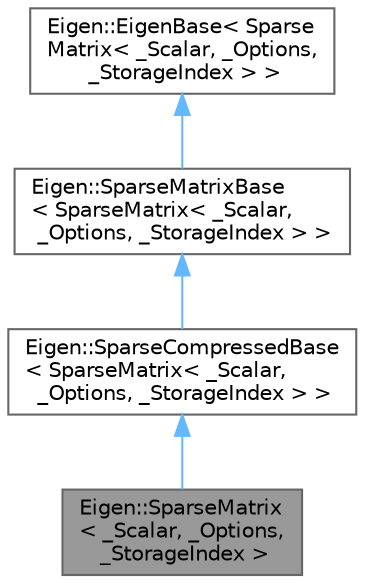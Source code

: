 digraph "Eigen::SparseMatrix&lt; _Scalar, _Options, _StorageIndex &gt;"
{
 // LATEX_PDF_SIZE
  bgcolor="transparent";
  edge [fontname=Helvetica,fontsize=10,labelfontname=Helvetica,labelfontsize=10];
  node [fontname=Helvetica,fontsize=10,shape=box,height=0.2,width=0.4];
  Node1 [id="Node000001",label="Eigen::SparseMatrix\l\< _Scalar, _Options,\l _StorageIndex \>",height=0.2,width=0.4,color="gray40", fillcolor="grey60", style="filled", fontcolor="black",tooltip="A versatible sparse matrix representation"];
  Node2 -> Node1 [id="edge1_Node000001_Node000002",dir="back",color="steelblue1",style="solid",tooltip=" "];
  Node2 [id="Node000002",label="Eigen::SparseCompressedBase\l\< SparseMatrix\< _Scalar,\l _Options, _StorageIndex \> \>",height=0.2,width=0.4,color="gray40", fillcolor="white", style="filled",URL="$class_eigen_1_1_sparse_compressed_base.html",tooltip=" "];
  Node3 -> Node2 [id="edge2_Node000002_Node000003",dir="back",color="steelblue1",style="solid",tooltip=" "];
  Node3 [id="Node000003",label="Eigen::SparseMatrixBase\l\< SparseMatrix\< _Scalar,\l _Options, _StorageIndex \> \>",height=0.2,width=0.4,color="gray40", fillcolor="white", style="filled",URL="$class_eigen_1_1_sparse_matrix_base.html",tooltip=" "];
  Node4 -> Node3 [id="edge3_Node000003_Node000004",dir="back",color="steelblue1",style="solid",tooltip=" "];
  Node4 [id="Node000004",label="Eigen::EigenBase\< Sparse\lMatrix\< _Scalar, _Options,\l _StorageIndex \> \>",height=0.2,width=0.4,color="gray40", fillcolor="white", style="filled",URL="$struct_eigen_1_1_eigen_base.html",tooltip=" "];
}
